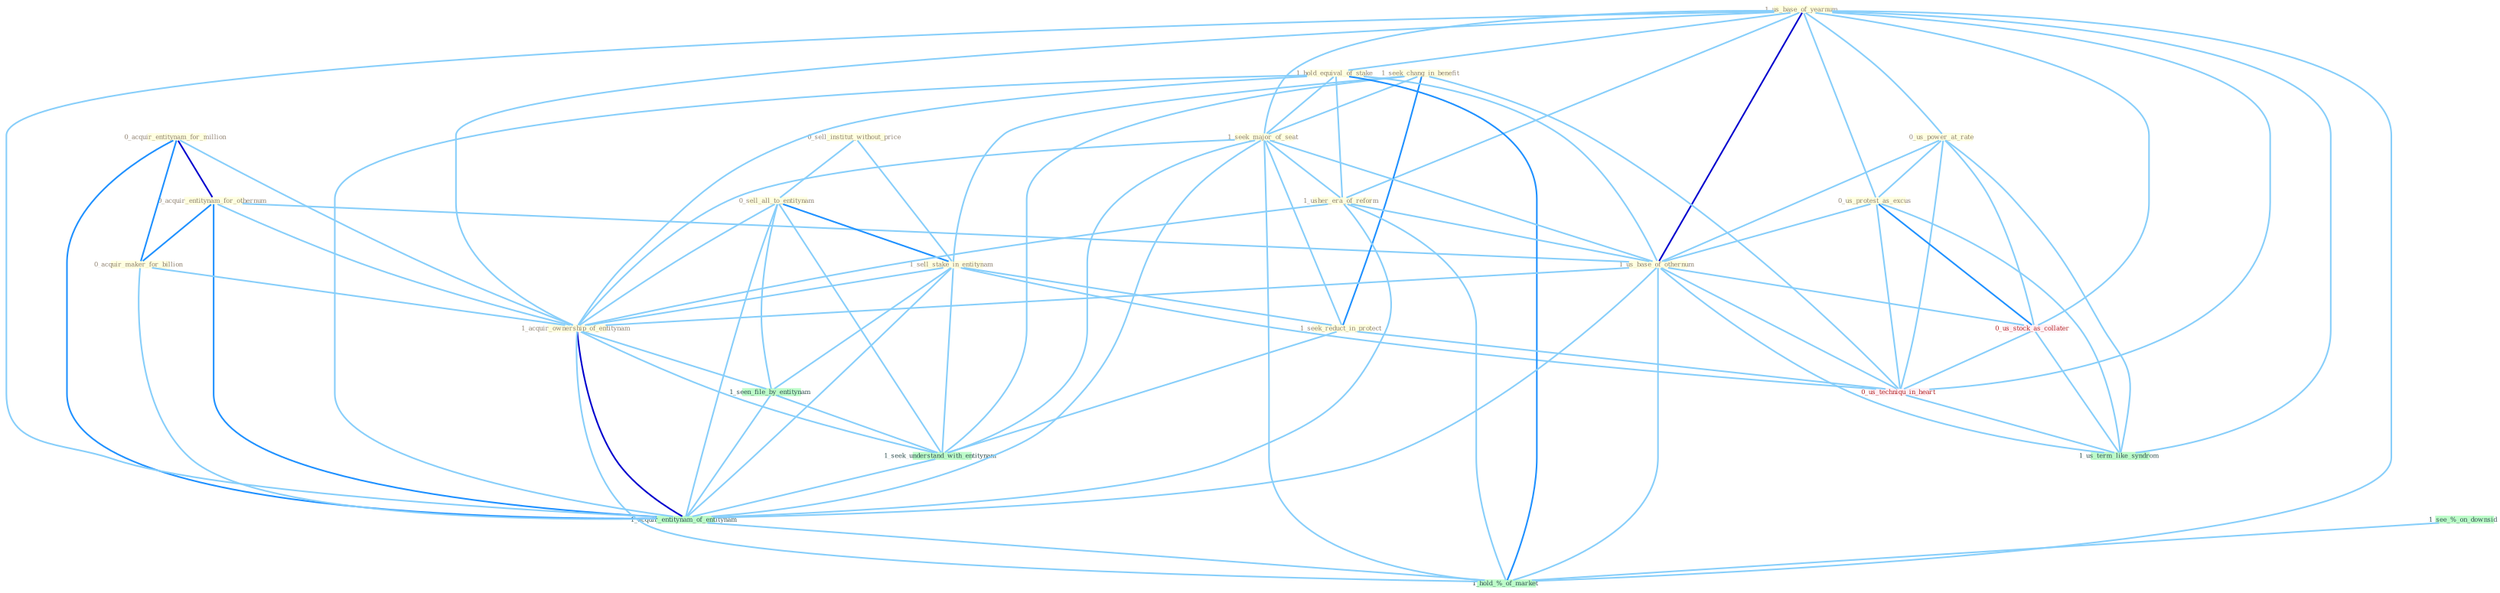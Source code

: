 Graph G{ 
    node
    [shape=polygon,style=filled,width=.5,height=.06,color="#BDFCC9",fixedsize=true,fontsize=4,
    fontcolor="#2f4f4f"];
    {node
    [color="#ffffe0", fontcolor="#8b7d6b"] "0_acquir_entitynam_for_million " "0_sell_institut_without_price " "0_acquir_entitynam_for_othernum " "1_us_base_of_yearnum " "1_seek_chang_in_benefit " "0_sell_all_to_entitynam " "1_sell_stake_in_entitynam " "0_acquir_maker_for_billion " "1_hold_equival_of_stake " "0_us_power_at_rate " "0_us_protest_as_excus " "1_seek_major_of_seat " "1_seek_reduct_in_protect " "1_usher_era_of_reform " "1_us_base_of_othernum " "1_acquir_ownership_of_entitynam "}
{node [color="#fff0f5", fontcolor="#b22222"] "0_us_stock_as_collater " "0_us_techniqu_in_heart "}
edge [color="#B0E2FF"];

	"0_acquir_entitynam_for_million " -- "0_acquir_entitynam_for_othernum " [w="3", color="#0000cd" , len=0.6];
	"0_acquir_entitynam_for_million " -- "0_acquir_maker_for_billion " [w="2", color="#1e90ff" , len=0.8];
	"0_acquir_entitynam_for_million " -- "1_acquir_ownership_of_entitynam " [w="1", color="#87cefa" ];
	"0_acquir_entitynam_for_million " -- "1_acquir_entitynam_of_entitynam " [w="2", color="#1e90ff" , len=0.8];
	"0_sell_institut_without_price " -- "0_sell_all_to_entitynam " [w="1", color="#87cefa" ];
	"0_sell_institut_without_price " -- "1_sell_stake_in_entitynam " [w="1", color="#87cefa" ];
	"0_acquir_entitynam_for_othernum " -- "0_acquir_maker_for_billion " [w="2", color="#1e90ff" , len=0.8];
	"0_acquir_entitynam_for_othernum " -- "1_us_base_of_othernum " [w="1", color="#87cefa" ];
	"0_acquir_entitynam_for_othernum " -- "1_acquir_ownership_of_entitynam " [w="1", color="#87cefa" ];
	"0_acquir_entitynam_for_othernum " -- "1_acquir_entitynam_of_entitynam " [w="2", color="#1e90ff" , len=0.8];
	"1_us_base_of_yearnum " -- "1_hold_equival_of_stake " [w="1", color="#87cefa" ];
	"1_us_base_of_yearnum " -- "0_us_power_at_rate " [w="1", color="#87cefa" ];
	"1_us_base_of_yearnum " -- "0_us_protest_as_excus " [w="1", color="#87cefa" ];
	"1_us_base_of_yearnum " -- "1_seek_major_of_seat " [w="1", color="#87cefa" ];
	"1_us_base_of_yearnum " -- "1_usher_era_of_reform " [w="1", color="#87cefa" ];
	"1_us_base_of_yearnum " -- "1_us_base_of_othernum " [w="3", color="#0000cd" , len=0.6];
	"1_us_base_of_yearnum " -- "1_acquir_ownership_of_entitynam " [w="1", color="#87cefa" ];
	"1_us_base_of_yearnum " -- "0_us_stock_as_collater " [w="1", color="#87cefa" ];
	"1_us_base_of_yearnum " -- "1_acquir_entitynam_of_entitynam " [w="1", color="#87cefa" ];
	"1_us_base_of_yearnum " -- "0_us_techniqu_in_heart " [w="1", color="#87cefa" ];
	"1_us_base_of_yearnum " -- "1_us_term_like_syndrom " [w="1", color="#87cefa" ];
	"1_us_base_of_yearnum " -- "1_hold_%_of_market " [w="1", color="#87cefa" ];
	"1_seek_chang_in_benefit " -- "1_sell_stake_in_entitynam " [w="1", color="#87cefa" ];
	"1_seek_chang_in_benefit " -- "1_seek_major_of_seat " [w="1", color="#87cefa" ];
	"1_seek_chang_in_benefit " -- "1_seek_reduct_in_protect " [w="2", color="#1e90ff" , len=0.8];
	"1_seek_chang_in_benefit " -- "1_seek_understand_with_entitynam " [w="1", color="#87cefa" ];
	"1_seek_chang_in_benefit " -- "0_us_techniqu_in_heart " [w="1", color="#87cefa" ];
	"0_sell_all_to_entitynam " -- "1_sell_stake_in_entitynam " [w="2", color="#1e90ff" , len=0.8];
	"0_sell_all_to_entitynam " -- "1_acquir_ownership_of_entitynam " [w="1", color="#87cefa" ];
	"0_sell_all_to_entitynam " -- "1_seen_file_by_entitynam " [w="1", color="#87cefa" ];
	"0_sell_all_to_entitynam " -- "1_seek_understand_with_entitynam " [w="1", color="#87cefa" ];
	"0_sell_all_to_entitynam " -- "1_acquir_entitynam_of_entitynam " [w="1", color="#87cefa" ];
	"1_sell_stake_in_entitynam " -- "1_seek_reduct_in_protect " [w="1", color="#87cefa" ];
	"1_sell_stake_in_entitynam " -- "1_acquir_ownership_of_entitynam " [w="1", color="#87cefa" ];
	"1_sell_stake_in_entitynam " -- "1_seen_file_by_entitynam " [w="1", color="#87cefa" ];
	"1_sell_stake_in_entitynam " -- "1_seek_understand_with_entitynam " [w="1", color="#87cefa" ];
	"1_sell_stake_in_entitynam " -- "1_acquir_entitynam_of_entitynam " [w="1", color="#87cefa" ];
	"1_sell_stake_in_entitynam " -- "0_us_techniqu_in_heart " [w="1", color="#87cefa" ];
	"0_acquir_maker_for_billion " -- "1_acquir_ownership_of_entitynam " [w="1", color="#87cefa" ];
	"0_acquir_maker_for_billion " -- "1_acquir_entitynam_of_entitynam " [w="1", color="#87cefa" ];
	"1_hold_equival_of_stake " -- "1_seek_major_of_seat " [w="1", color="#87cefa" ];
	"1_hold_equival_of_stake " -- "1_usher_era_of_reform " [w="1", color="#87cefa" ];
	"1_hold_equival_of_stake " -- "1_us_base_of_othernum " [w="1", color="#87cefa" ];
	"1_hold_equival_of_stake " -- "1_acquir_ownership_of_entitynam " [w="1", color="#87cefa" ];
	"1_hold_equival_of_stake " -- "1_acquir_entitynam_of_entitynam " [w="1", color="#87cefa" ];
	"1_hold_equival_of_stake " -- "1_hold_%_of_market " [w="2", color="#1e90ff" , len=0.8];
	"0_us_power_at_rate " -- "0_us_protest_as_excus " [w="1", color="#87cefa" ];
	"0_us_power_at_rate " -- "1_us_base_of_othernum " [w="1", color="#87cefa" ];
	"0_us_power_at_rate " -- "0_us_stock_as_collater " [w="1", color="#87cefa" ];
	"0_us_power_at_rate " -- "0_us_techniqu_in_heart " [w="1", color="#87cefa" ];
	"0_us_power_at_rate " -- "1_us_term_like_syndrom " [w="1", color="#87cefa" ];
	"0_us_protest_as_excus " -- "1_us_base_of_othernum " [w="1", color="#87cefa" ];
	"0_us_protest_as_excus " -- "0_us_stock_as_collater " [w="2", color="#1e90ff" , len=0.8];
	"0_us_protest_as_excus " -- "0_us_techniqu_in_heart " [w="1", color="#87cefa" ];
	"0_us_protest_as_excus " -- "1_us_term_like_syndrom " [w="1", color="#87cefa" ];
	"1_seek_major_of_seat " -- "1_seek_reduct_in_protect " [w="1", color="#87cefa" ];
	"1_seek_major_of_seat " -- "1_usher_era_of_reform " [w="1", color="#87cefa" ];
	"1_seek_major_of_seat " -- "1_us_base_of_othernum " [w="1", color="#87cefa" ];
	"1_seek_major_of_seat " -- "1_acquir_ownership_of_entitynam " [w="1", color="#87cefa" ];
	"1_seek_major_of_seat " -- "1_seek_understand_with_entitynam " [w="1", color="#87cefa" ];
	"1_seek_major_of_seat " -- "1_acquir_entitynam_of_entitynam " [w="1", color="#87cefa" ];
	"1_seek_major_of_seat " -- "1_hold_%_of_market " [w="1", color="#87cefa" ];
	"1_seek_reduct_in_protect " -- "1_seek_understand_with_entitynam " [w="1", color="#87cefa" ];
	"1_seek_reduct_in_protect " -- "0_us_techniqu_in_heart " [w="1", color="#87cefa" ];
	"1_usher_era_of_reform " -- "1_us_base_of_othernum " [w="1", color="#87cefa" ];
	"1_usher_era_of_reform " -- "1_acquir_ownership_of_entitynam " [w="1", color="#87cefa" ];
	"1_usher_era_of_reform " -- "1_acquir_entitynam_of_entitynam " [w="1", color="#87cefa" ];
	"1_usher_era_of_reform " -- "1_hold_%_of_market " [w="1", color="#87cefa" ];
	"1_us_base_of_othernum " -- "1_acquir_ownership_of_entitynam " [w="1", color="#87cefa" ];
	"1_us_base_of_othernum " -- "0_us_stock_as_collater " [w="1", color="#87cefa" ];
	"1_us_base_of_othernum " -- "1_acquir_entitynam_of_entitynam " [w="1", color="#87cefa" ];
	"1_us_base_of_othernum " -- "0_us_techniqu_in_heart " [w="1", color="#87cefa" ];
	"1_us_base_of_othernum " -- "1_us_term_like_syndrom " [w="1", color="#87cefa" ];
	"1_us_base_of_othernum " -- "1_hold_%_of_market " [w="1", color="#87cefa" ];
	"1_acquir_ownership_of_entitynam " -- "1_seen_file_by_entitynam " [w="1", color="#87cefa" ];
	"1_acquir_ownership_of_entitynam " -- "1_seek_understand_with_entitynam " [w="1", color="#87cefa" ];
	"1_acquir_ownership_of_entitynam " -- "1_acquir_entitynam_of_entitynam " [w="3", color="#0000cd" , len=0.6];
	"1_acquir_ownership_of_entitynam " -- "1_hold_%_of_market " [w="1", color="#87cefa" ];
	"1_seen_file_by_entitynam " -- "1_seek_understand_with_entitynam " [w="1", color="#87cefa" ];
	"1_seen_file_by_entitynam " -- "1_acquir_entitynam_of_entitynam " [w="1", color="#87cefa" ];
	"0_us_stock_as_collater " -- "0_us_techniqu_in_heart " [w="1", color="#87cefa" ];
	"0_us_stock_as_collater " -- "1_us_term_like_syndrom " [w="1", color="#87cefa" ];
	"1_seek_understand_with_entitynam " -- "1_acquir_entitynam_of_entitynam " [w="1", color="#87cefa" ];
	"1_acquir_entitynam_of_entitynam " -- "1_hold_%_of_market " [w="1", color="#87cefa" ];
	"0_us_techniqu_in_heart " -- "1_us_term_like_syndrom " [w="1", color="#87cefa" ];
	"1_see_%_on_downsid " -- "1_hold_%_of_market " [w="1", color="#87cefa" ];
}